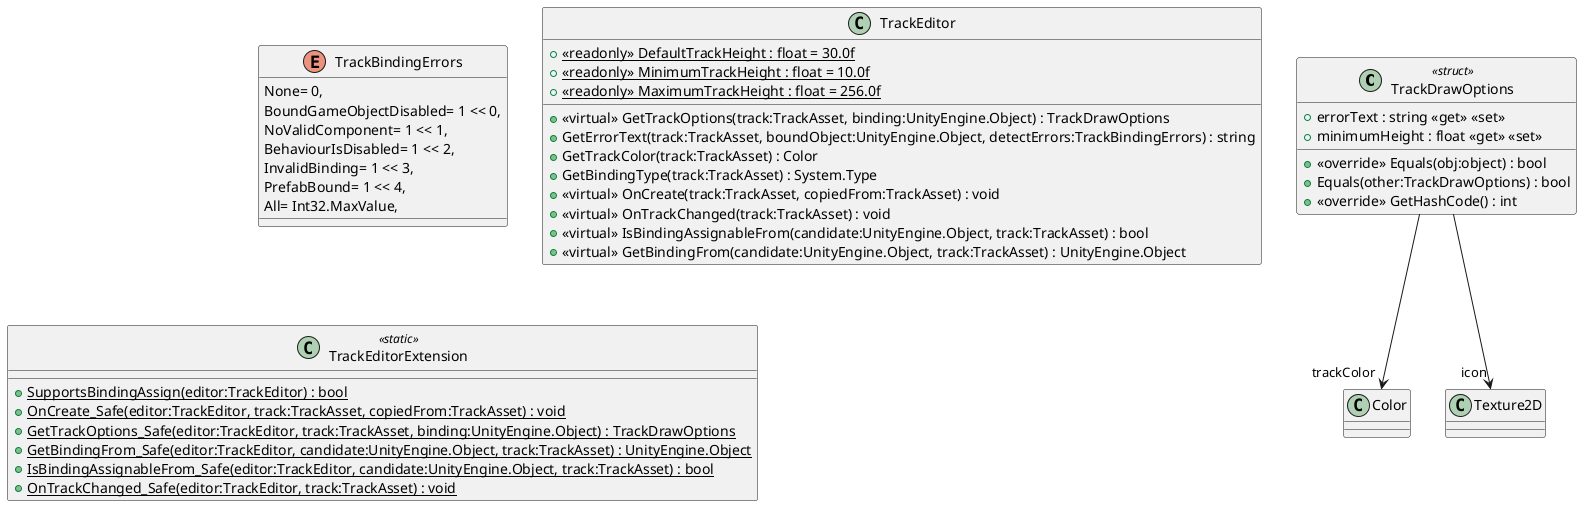 @startuml
class TrackDrawOptions <<struct>> {
    + errorText : string <<get>> <<set>>
    + minimumHeight : float <<get>> <<set>>
    + <<override>> Equals(obj:object) : bool
    + Equals(other:TrackDrawOptions) : bool
    + <<override>> GetHashCode() : int
}
enum TrackBindingErrors {
    None= 0,
    BoundGameObjectDisabled= 1 << 0,
    NoValidComponent= 1 << 1,
    BehaviourIsDisabled= 1 << 2,
    InvalidBinding= 1 << 3,
    PrefabBound= 1 << 4,
    All= Int32.MaxValue,
}
class TrackEditor {
    + {static} <<readonly>> DefaultTrackHeight : float = 30.0f
    + {static} <<readonly>> MinimumTrackHeight : float = 10.0f
    + {static} <<readonly>> MaximumTrackHeight : float = 256.0f
    + <<virtual>> GetTrackOptions(track:TrackAsset, binding:UnityEngine.Object) : TrackDrawOptions
    + GetErrorText(track:TrackAsset, boundObject:UnityEngine.Object, detectErrors:TrackBindingErrors) : string
    + GetTrackColor(track:TrackAsset) : Color
    + GetBindingType(track:TrackAsset) : System.Type
    + <<virtual>> OnCreate(track:TrackAsset, copiedFrom:TrackAsset) : void
    + <<virtual>> OnTrackChanged(track:TrackAsset) : void
    + <<virtual>> IsBindingAssignableFrom(candidate:UnityEngine.Object, track:TrackAsset) : bool
    + <<virtual>> GetBindingFrom(candidate:UnityEngine.Object, track:TrackAsset) : UnityEngine.Object
}
class TrackEditorExtension <<static>> {
    + {static} SupportsBindingAssign(editor:TrackEditor) : bool
    + {static} OnCreate_Safe(editor:TrackEditor, track:TrackAsset, copiedFrom:TrackAsset) : void
    + {static} GetTrackOptions_Safe(editor:TrackEditor, track:TrackAsset, binding:UnityEngine.Object) : TrackDrawOptions
    + {static} GetBindingFrom_Safe(editor:TrackEditor, candidate:UnityEngine.Object, track:TrackAsset) : UnityEngine.Object
    + {static} IsBindingAssignableFrom_Safe(editor:TrackEditor, candidate:UnityEngine.Object, track:TrackAsset) : bool
    + {static} OnTrackChanged_Safe(editor:TrackEditor, track:TrackAsset) : void
}
TrackDrawOptions --> "trackColor" Color
TrackDrawOptions --> "icon" Texture2D
@enduml
